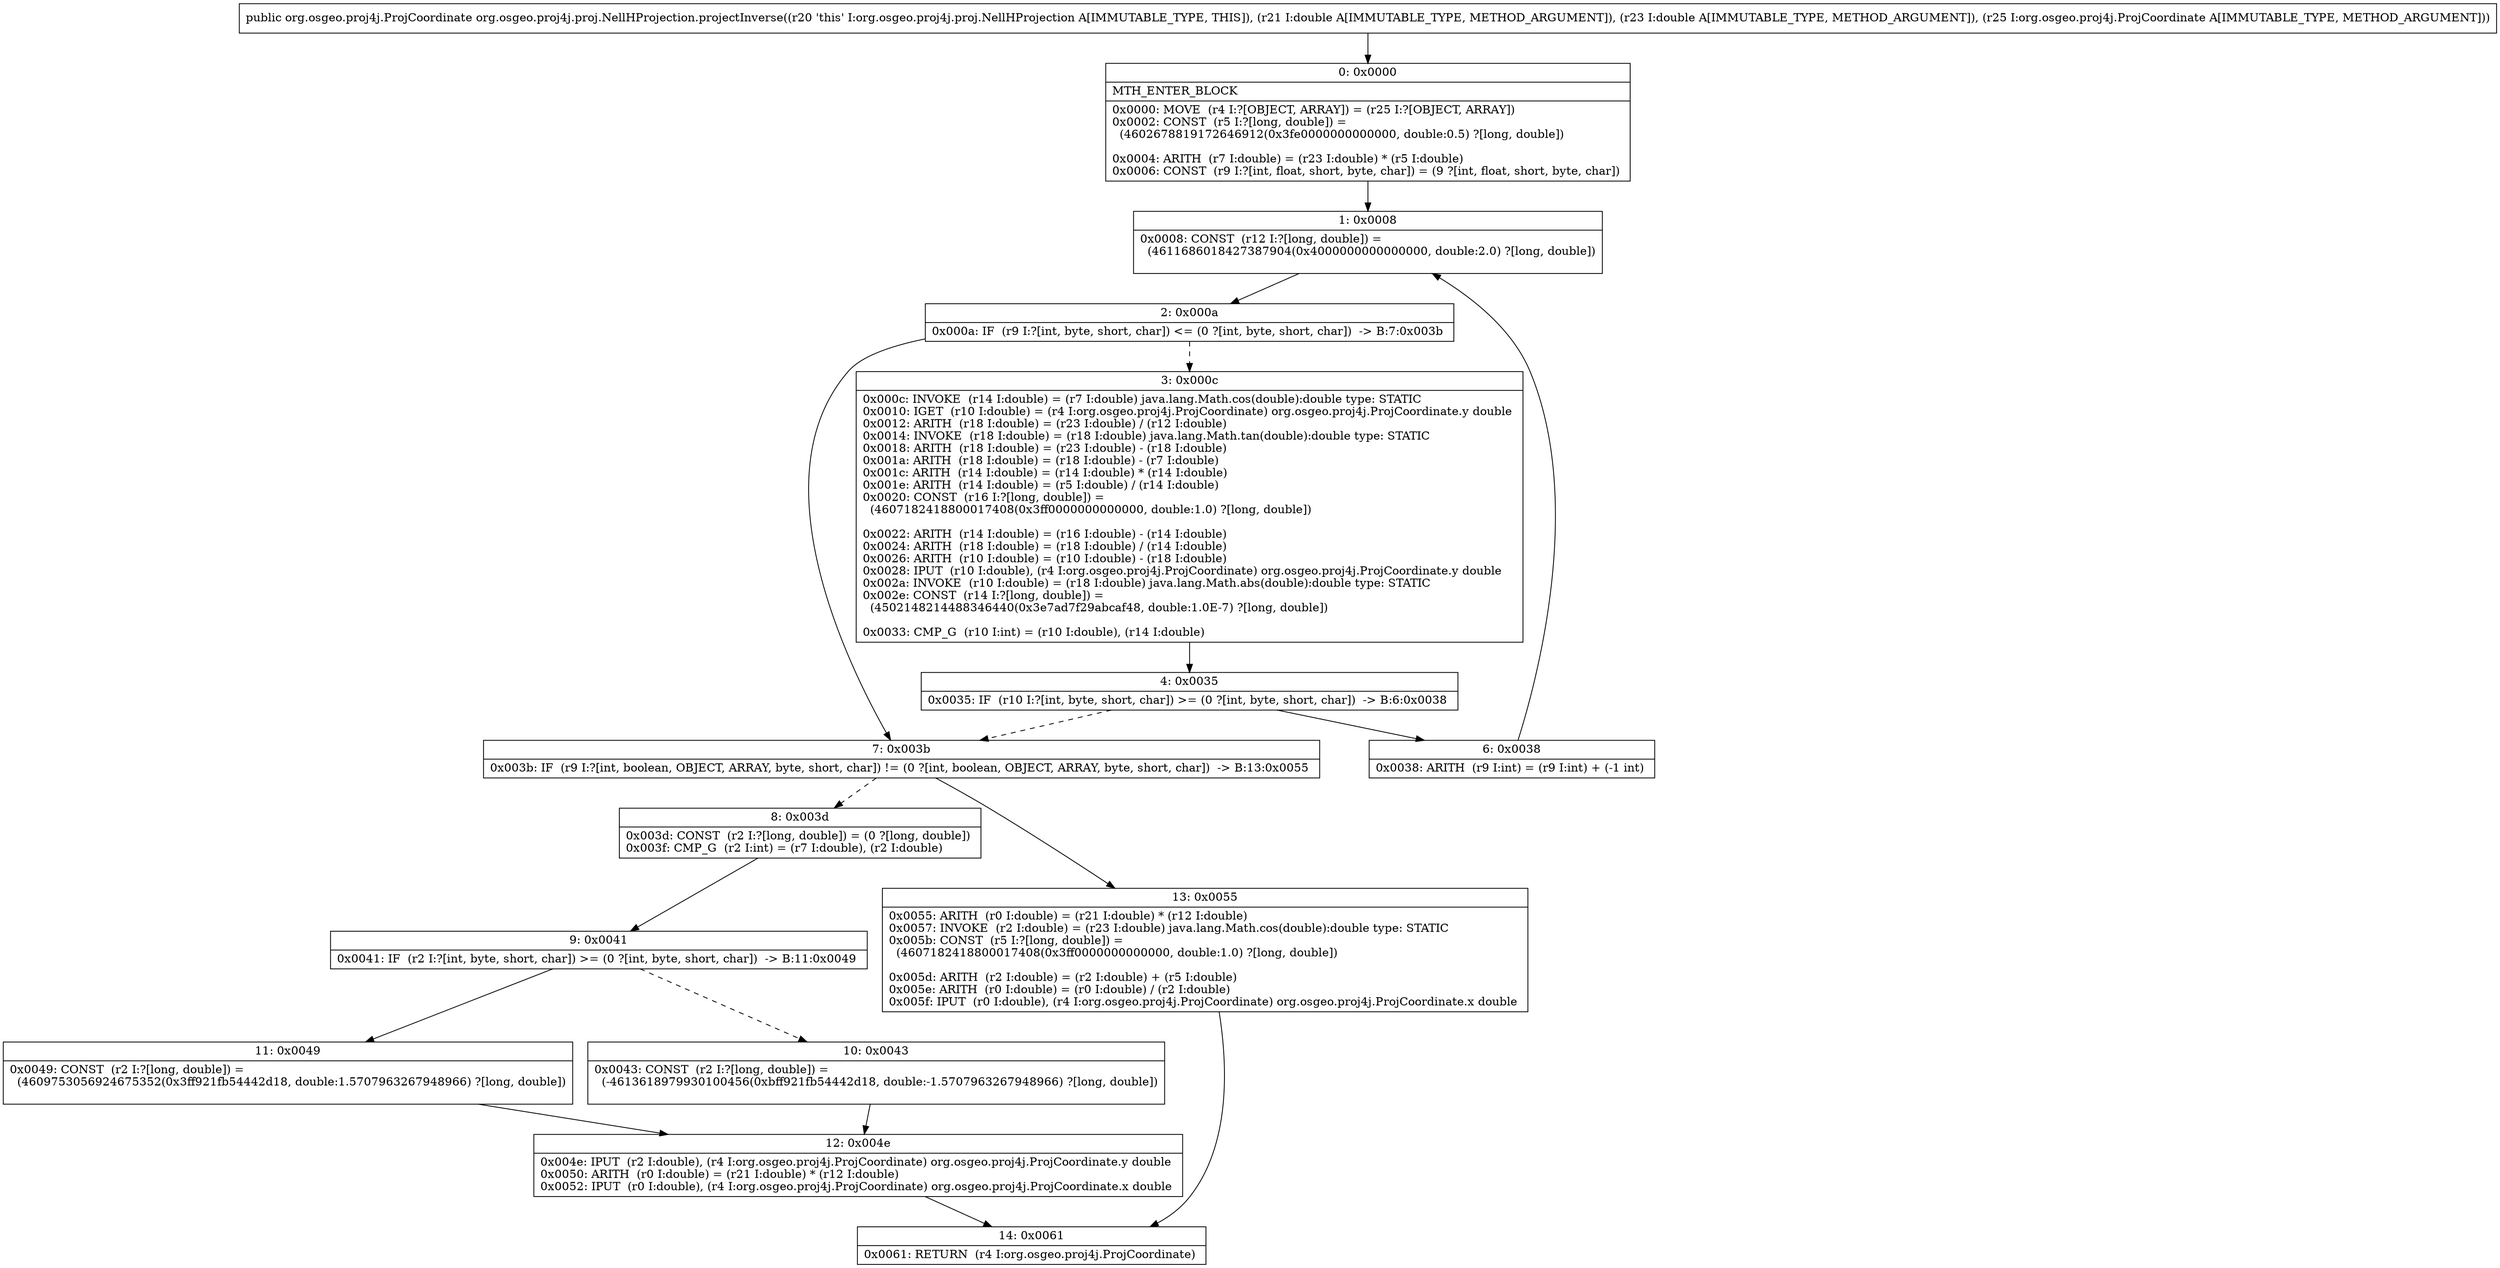 digraph "CFG fororg.osgeo.proj4j.proj.NellHProjection.projectInverse(DDLorg\/osgeo\/proj4j\/ProjCoordinate;)Lorg\/osgeo\/proj4j\/ProjCoordinate;" {
Node_0 [shape=record,label="{0\:\ 0x0000|MTH_ENTER_BLOCK\l|0x0000: MOVE  (r4 I:?[OBJECT, ARRAY]) = (r25 I:?[OBJECT, ARRAY]) \l0x0002: CONST  (r5 I:?[long, double]) = \l  (4602678819172646912(0x3fe0000000000000, double:0.5) ?[long, double])\l \l0x0004: ARITH  (r7 I:double) = (r23 I:double) * (r5 I:double) \l0x0006: CONST  (r9 I:?[int, float, short, byte, char]) = (9 ?[int, float, short, byte, char]) \l}"];
Node_1 [shape=record,label="{1\:\ 0x0008|0x0008: CONST  (r12 I:?[long, double]) = \l  (4611686018427387904(0x4000000000000000, double:2.0) ?[long, double])\l \l}"];
Node_2 [shape=record,label="{2\:\ 0x000a|0x000a: IF  (r9 I:?[int, byte, short, char]) \<= (0 ?[int, byte, short, char])  \-\> B:7:0x003b \l}"];
Node_3 [shape=record,label="{3\:\ 0x000c|0x000c: INVOKE  (r14 I:double) = (r7 I:double) java.lang.Math.cos(double):double type: STATIC \l0x0010: IGET  (r10 I:double) = (r4 I:org.osgeo.proj4j.ProjCoordinate) org.osgeo.proj4j.ProjCoordinate.y double \l0x0012: ARITH  (r18 I:double) = (r23 I:double) \/ (r12 I:double) \l0x0014: INVOKE  (r18 I:double) = (r18 I:double) java.lang.Math.tan(double):double type: STATIC \l0x0018: ARITH  (r18 I:double) = (r23 I:double) \- (r18 I:double) \l0x001a: ARITH  (r18 I:double) = (r18 I:double) \- (r7 I:double) \l0x001c: ARITH  (r14 I:double) = (r14 I:double) * (r14 I:double) \l0x001e: ARITH  (r14 I:double) = (r5 I:double) \/ (r14 I:double) \l0x0020: CONST  (r16 I:?[long, double]) = \l  (4607182418800017408(0x3ff0000000000000, double:1.0) ?[long, double])\l \l0x0022: ARITH  (r14 I:double) = (r16 I:double) \- (r14 I:double) \l0x0024: ARITH  (r18 I:double) = (r18 I:double) \/ (r14 I:double) \l0x0026: ARITH  (r10 I:double) = (r10 I:double) \- (r18 I:double) \l0x0028: IPUT  (r10 I:double), (r4 I:org.osgeo.proj4j.ProjCoordinate) org.osgeo.proj4j.ProjCoordinate.y double \l0x002a: INVOKE  (r10 I:double) = (r18 I:double) java.lang.Math.abs(double):double type: STATIC \l0x002e: CONST  (r14 I:?[long, double]) = \l  (4502148214488346440(0x3e7ad7f29abcaf48, double:1.0E\-7) ?[long, double])\l \l0x0033: CMP_G  (r10 I:int) = (r10 I:double), (r14 I:double) \l}"];
Node_4 [shape=record,label="{4\:\ 0x0035|0x0035: IF  (r10 I:?[int, byte, short, char]) \>= (0 ?[int, byte, short, char])  \-\> B:6:0x0038 \l}"];
Node_6 [shape=record,label="{6\:\ 0x0038|0x0038: ARITH  (r9 I:int) = (r9 I:int) + (\-1 int) \l}"];
Node_7 [shape=record,label="{7\:\ 0x003b|0x003b: IF  (r9 I:?[int, boolean, OBJECT, ARRAY, byte, short, char]) != (0 ?[int, boolean, OBJECT, ARRAY, byte, short, char])  \-\> B:13:0x0055 \l}"];
Node_8 [shape=record,label="{8\:\ 0x003d|0x003d: CONST  (r2 I:?[long, double]) = (0 ?[long, double]) \l0x003f: CMP_G  (r2 I:int) = (r7 I:double), (r2 I:double) \l}"];
Node_9 [shape=record,label="{9\:\ 0x0041|0x0041: IF  (r2 I:?[int, byte, short, char]) \>= (0 ?[int, byte, short, char])  \-\> B:11:0x0049 \l}"];
Node_10 [shape=record,label="{10\:\ 0x0043|0x0043: CONST  (r2 I:?[long, double]) = \l  (\-4613618979930100456(0xbff921fb54442d18, double:\-1.5707963267948966) ?[long, double])\l \l}"];
Node_11 [shape=record,label="{11\:\ 0x0049|0x0049: CONST  (r2 I:?[long, double]) = \l  (4609753056924675352(0x3ff921fb54442d18, double:1.5707963267948966) ?[long, double])\l \l}"];
Node_12 [shape=record,label="{12\:\ 0x004e|0x004e: IPUT  (r2 I:double), (r4 I:org.osgeo.proj4j.ProjCoordinate) org.osgeo.proj4j.ProjCoordinate.y double \l0x0050: ARITH  (r0 I:double) = (r21 I:double) * (r12 I:double) \l0x0052: IPUT  (r0 I:double), (r4 I:org.osgeo.proj4j.ProjCoordinate) org.osgeo.proj4j.ProjCoordinate.x double \l}"];
Node_13 [shape=record,label="{13\:\ 0x0055|0x0055: ARITH  (r0 I:double) = (r21 I:double) * (r12 I:double) \l0x0057: INVOKE  (r2 I:double) = (r23 I:double) java.lang.Math.cos(double):double type: STATIC \l0x005b: CONST  (r5 I:?[long, double]) = \l  (4607182418800017408(0x3ff0000000000000, double:1.0) ?[long, double])\l \l0x005d: ARITH  (r2 I:double) = (r2 I:double) + (r5 I:double) \l0x005e: ARITH  (r0 I:double) = (r0 I:double) \/ (r2 I:double) \l0x005f: IPUT  (r0 I:double), (r4 I:org.osgeo.proj4j.ProjCoordinate) org.osgeo.proj4j.ProjCoordinate.x double \l}"];
Node_14 [shape=record,label="{14\:\ 0x0061|0x0061: RETURN  (r4 I:org.osgeo.proj4j.ProjCoordinate) \l}"];
MethodNode[shape=record,label="{public org.osgeo.proj4j.ProjCoordinate org.osgeo.proj4j.proj.NellHProjection.projectInverse((r20 'this' I:org.osgeo.proj4j.proj.NellHProjection A[IMMUTABLE_TYPE, THIS]), (r21 I:double A[IMMUTABLE_TYPE, METHOD_ARGUMENT]), (r23 I:double A[IMMUTABLE_TYPE, METHOD_ARGUMENT]), (r25 I:org.osgeo.proj4j.ProjCoordinate A[IMMUTABLE_TYPE, METHOD_ARGUMENT])) }"];
MethodNode -> Node_0;
Node_0 -> Node_1;
Node_1 -> Node_2;
Node_2 -> Node_3[style=dashed];
Node_2 -> Node_7;
Node_3 -> Node_4;
Node_4 -> Node_6;
Node_4 -> Node_7[style=dashed];
Node_6 -> Node_1;
Node_7 -> Node_8[style=dashed];
Node_7 -> Node_13;
Node_8 -> Node_9;
Node_9 -> Node_10[style=dashed];
Node_9 -> Node_11;
Node_10 -> Node_12;
Node_11 -> Node_12;
Node_12 -> Node_14;
Node_13 -> Node_14;
}

